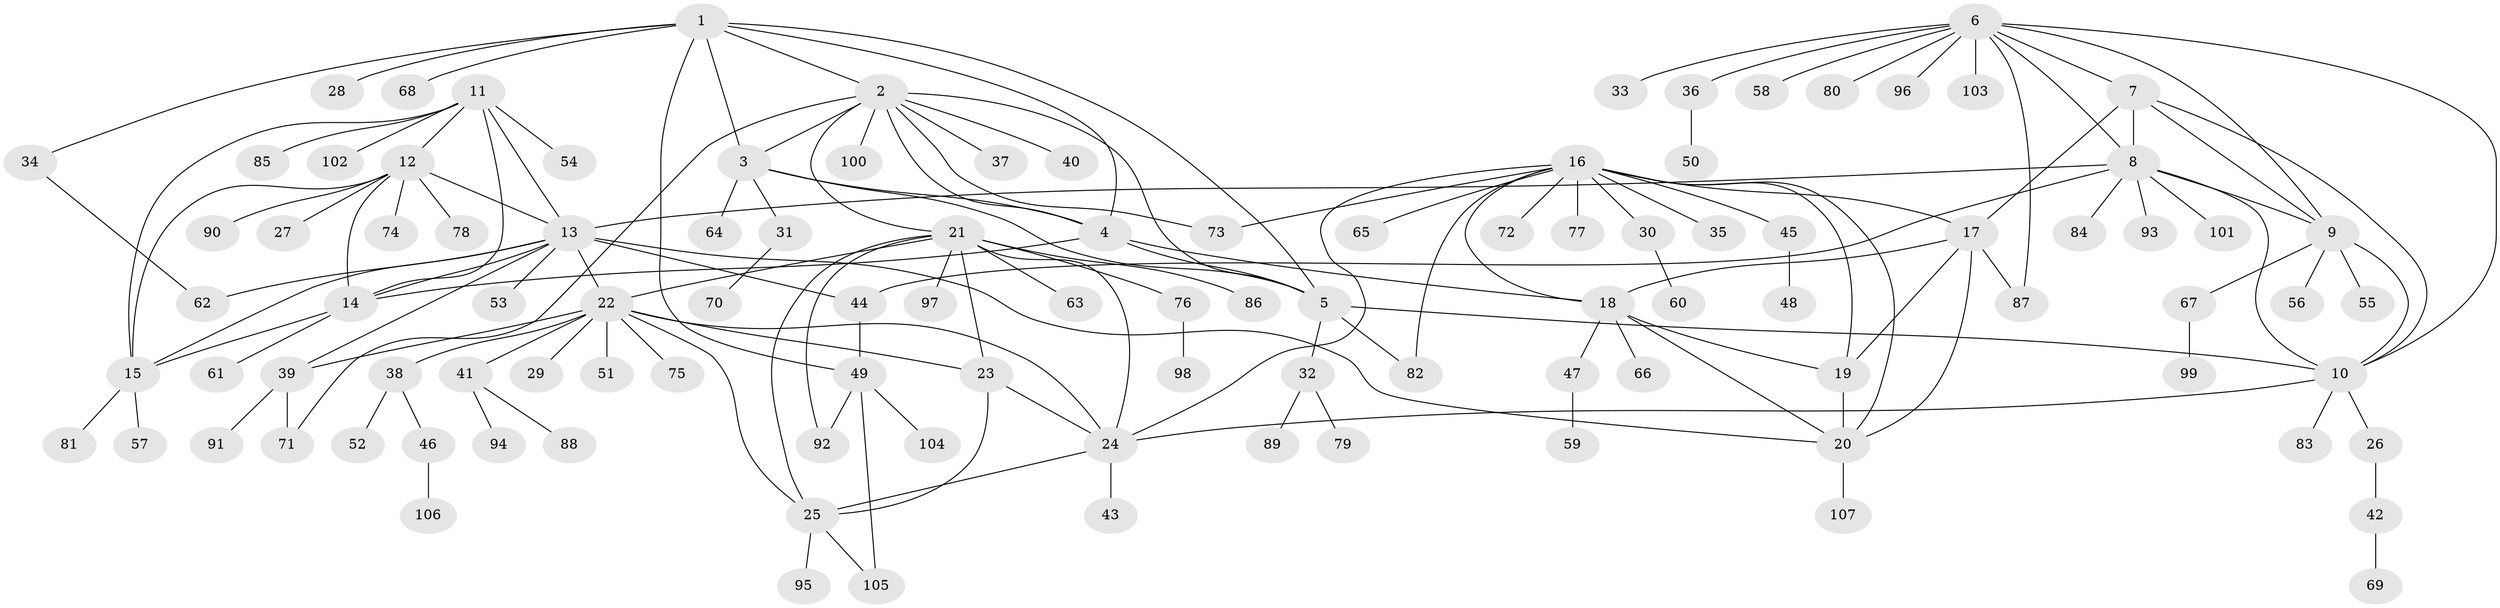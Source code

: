 // Generated by graph-tools (version 1.1) at 2025/15/03/09/25 04:15:44]
// undirected, 107 vertices, 152 edges
graph export_dot {
graph [start="1"]
  node [color=gray90,style=filled];
  1;
  2;
  3;
  4;
  5;
  6;
  7;
  8;
  9;
  10;
  11;
  12;
  13;
  14;
  15;
  16;
  17;
  18;
  19;
  20;
  21;
  22;
  23;
  24;
  25;
  26;
  27;
  28;
  29;
  30;
  31;
  32;
  33;
  34;
  35;
  36;
  37;
  38;
  39;
  40;
  41;
  42;
  43;
  44;
  45;
  46;
  47;
  48;
  49;
  50;
  51;
  52;
  53;
  54;
  55;
  56;
  57;
  58;
  59;
  60;
  61;
  62;
  63;
  64;
  65;
  66;
  67;
  68;
  69;
  70;
  71;
  72;
  73;
  74;
  75;
  76;
  77;
  78;
  79;
  80;
  81;
  82;
  83;
  84;
  85;
  86;
  87;
  88;
  89;
  90;
  91;
  92;
  93;
  94;
  95;
  96;
  97;
  98;
  99;
  100;
  101;
  102;
  103;
  104;
  105;
  106;
  107;
  1 -- 2;
  1 -- 3;
  1 -- 4;
  1 -- 5;
  1 -- 28;
  1 -- 34;
  1 -- 49;
  1 -- 68;
  2 -- 3;
  2 -- 4;
  2 -- 5;
  2 -- 21;
  2 -- 37;
  2 -- 40;
  2 -- 71;
  2 -- 73;
  2 -- 100;
  3 -- 4;
  3 -- 5;
  3 -- 31;
  3 -- 64;
  4 -- 5;
  4 -- 14;
  4 -- 18;
  5 -- 10;
  5 -- 32;
  5 -- 82;
  6 -- 7;
  6 -- 8;
  6 -- 9;
  6 -- 10;
  6 -- 33;
  6 -- 36;
  6 -- 58;
  6 -- 80;
  6 -- 87;
  6 -- 96;
  6 -- 103;
  7 -- 8;
  7 -- 9;
  7 -- 10;
  7 -- 17;
  8 -- 9;
  8 -- 10;
  8 -- 13;
  8 -- 44;
  8 -- 84;
  8 -- 93;
  8 -- 101;
  9 -- 10;
  9 -- 55;
  9 -- 56;
  9 -- 67;
  10 -- 24;
  10 -- 26;
  10 -- 83;
  11 -- 12;
  11 -- 13;
  11 -- 14;
  11 -- 15;
  11 -- 54;
  11 -- 85;
  11 -- 102;
  12 -- 13;
  12 -- 14;
  12 -- 15;
  12 -- 27;
  12 -- 74;
  12 -- 78;
  12 -- 90;
  13 -- 14;
  13 -- 15;
  13 -- 20;
  13 -- 22;
  13 -- 39;
  13 -- 44;
  13 -- 53;
  13 -- 62;
  14 -- 15;
  14 -- 61;
  15 -- 57;
  15 -- 81;
  16 -- 17;
  16 -- 18;
  16 -- 19;
  16 -- 20;
  16 -- 24;
  16 -- 30;
  16 -- 35;
  16 -- 45;
  16 -- 65;
  16 -- 72;
  16 -- 73;
  16 -- 77;
  16 -- 82;
  17 -- 18;
  17 -- 19;
  17 -- 20;
  17 -- 87;
  18 -- 19;
  18 -- 20;
  18 -- 47;
  18 -- 66;
  19 -- 20;
  20 -- 107;
  21 -- 22;
  21 -- 23;
  21 -- 24;
  21 -- 25;
  21 -- 63;
  21 -- 76;
  21 -- 86;
  21 -- 92;
  21 -- 97;
  22 -- 23;
  22 -- 24;
  22 -- 25;
  22 -- 29;
  22 -- 38;
  22 -- 39;
  22 -- 41;
  22 -- 51;
  22 -- 75;
  23 -- 24;
  23 -- 25;
  24 -- 25;
  24 -- 43;
  25 -- 95;
  25 -- 105;
  26 -- 42;
  30 -- 60;
  31 -- 70;
  32 -- 79;
  32 -- 89;
  34 -- 62;
  36 -- 50;
  38 -- 46;
  38 -- 52;
  39 -- 71;
  39 -- 91;
  41 -- 88;
  41 -- 94;
  42 -- 69;
  44 -- 49;
  45 -- 48;
  46 -- 106;
  47 -- 59;
  49 -- 92;
  49 -- 104;
  49 -- 105;
  67 -- 99;
  76 -- 98;
}

